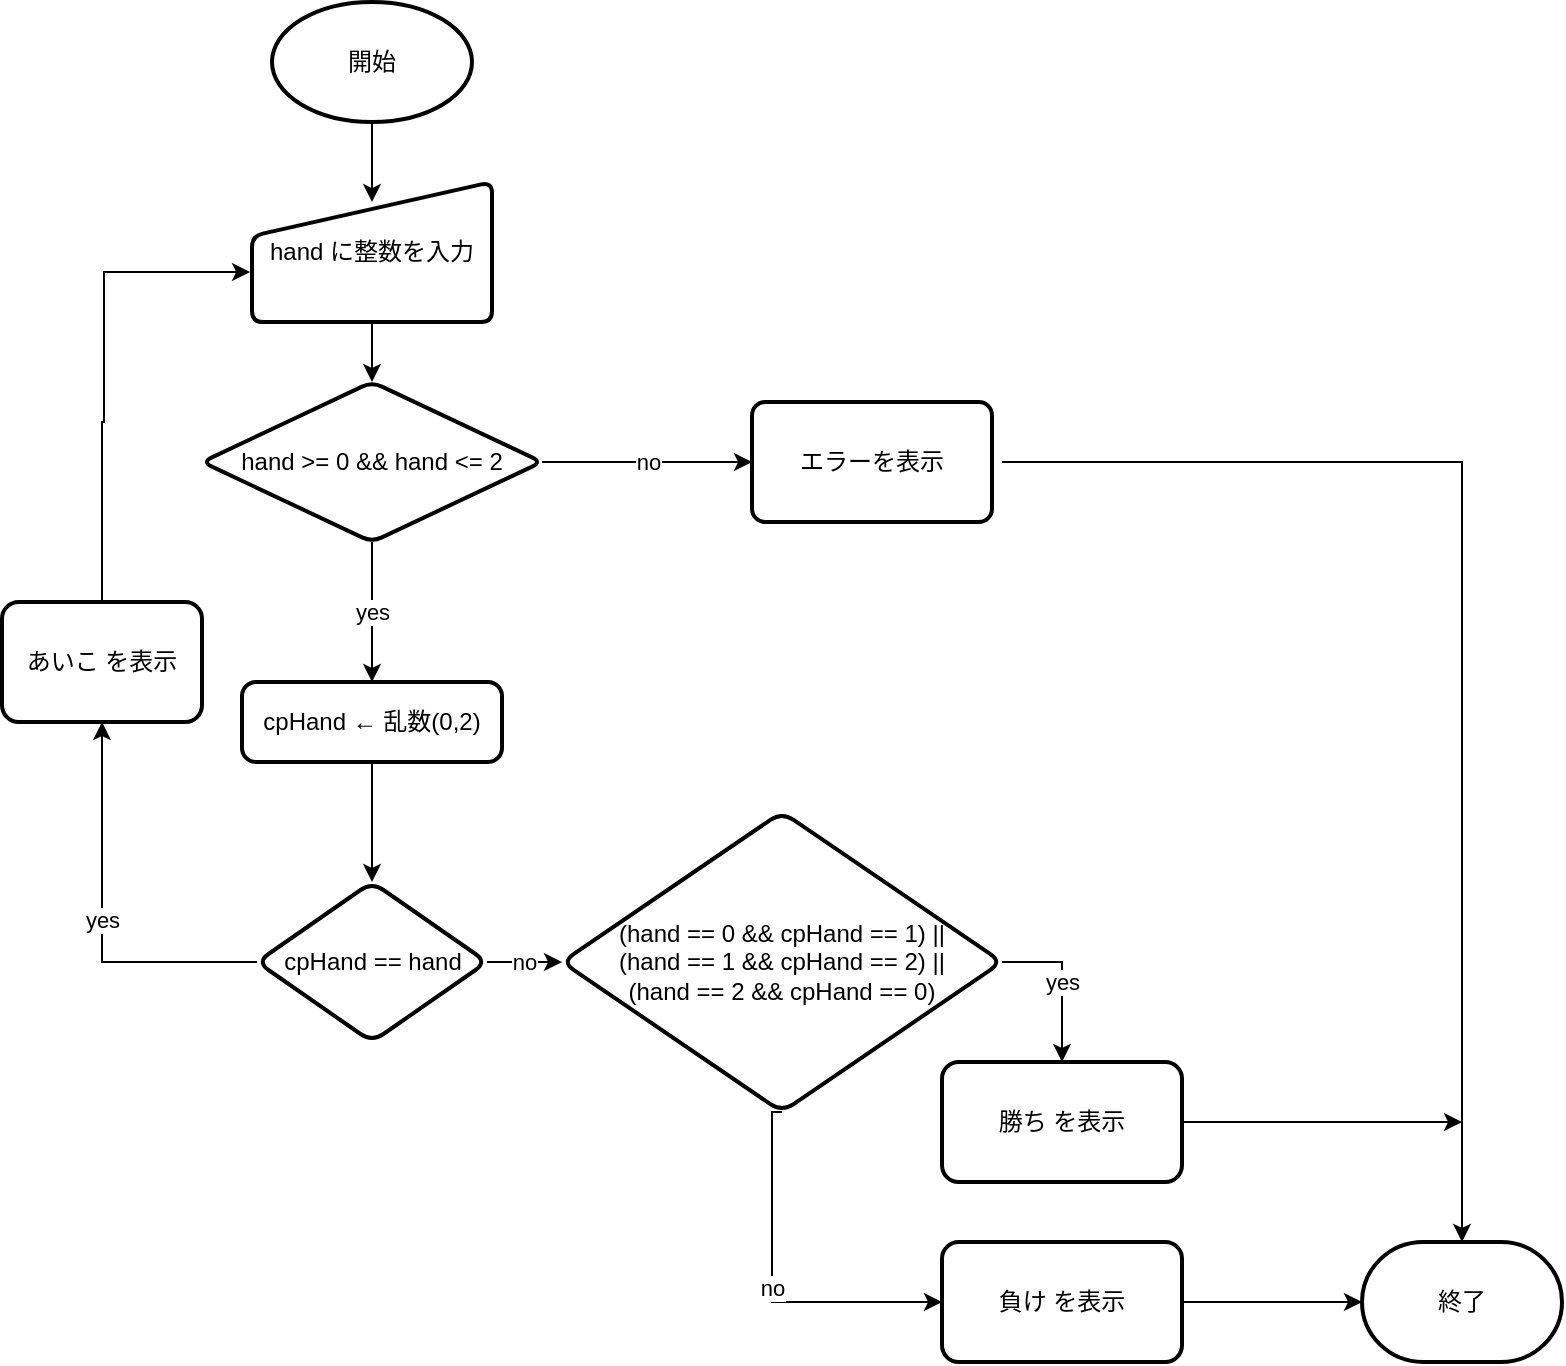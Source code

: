 <mxfile version="25.0.3">
  <diagram id="C5RBs43oDa-KdzZeNtuy" name="Page-1">
    <mxGraphModel dx="1434" dy="772" grid="1" gridSize="10" guides="1" tooltips="1" connect="1" arrows="1" fold="1" page="1" pageScale="1" pageWidth="827" pageHeight="1169" math="0" shadow="0">
      <root>
        <mxCell id="WIyWlLk6GJQsqaUBKTNV-0" />
        <mxCell id="WIyWlLk6GJQsqaUBKTNV-1" parent="WIyWlLk6GJQsqaUBKTNV-0" />
        <mxCell id="xBqng6axwrk9uRYtwMH--4" value="終了" style="strokeWidth=2;html=1;shape=mxgraph.flowchart.terminator;whiteSpace=wrap;" vertex="1" parent="WIyWlLk6GJQsqaUBKTNV-1">
          <mxGeometry x="700" y="630" width="100" height="60" as="geometry" />
        </mxCell>
        <mxCell id="xBqng6axwrk9uRYtwMH--5" value="開始" style="strokeWidth=2;html=1;shape=mxgraph.flowchart.start_1;whiteSpace=wrap;" vertex="1" parent="WIyWlLk6GJQsqaUBKTNV-1">
          <mxGeometry x="155" y="10" width="100" height="60" as="geometry" />
        </mxCell>
        <mxCell id="xBqng6axwrk9uRYtwMH--9" value="" style="edgeStyle=orthogonalEdgeStyle;rounded=0;orthogonalLoop=1;jettySize=auto;html=1;" edge="1" parent="WIyWlLk6GJQsqaUBKTNV-1" source="xBqng6axwrk9uRYtwMH--6" target="xBqng6axwrk9uRYtwMH--8">
          <mxGeometry relative="1" as="geometry" />
        </mxCell>
        <mxCell id="xBqng6axwrk9uRYtwMH--6" value="hand に整数を入力" style="html=1;strokeWidth=2;shape=manualInput;whiteSpace=wrap;rounded=1;size=27;arcSize=11;" vertex="1" parent="WIyWlLk6GJQsqaUBKTNV-1">
          <mxGeometry x="145" y="100" width="120" height="70" as="geometry" />
        </mxCell>
        <mxCell id="xBqng6axwrk9uRYtwMH--7" style="edgeStyle=orthogonalEdgeStyle;rounded=0;orthogonalLoop=1;jettySize=auto;html=1;entryX=0.5;entryY=0.143;entryDx=0;entryDy=0;entryPerimeter=0;" edge="1" parent="WIyWlLk6GJQsqaUBKTNV-1" source="xBqng6axwrk9uRYtwMH--5" target="xBqng6axwrk9uRYtwMH--6">
          <mxGeometry relative="1" as="geometry" />
        </mxCell>
        <mxCell id="xBqng6axwrk9uRYtwMH--10" value="yes" style="edgeStyle=orthogonalEdgeStyle;rounded=0;orthogonalLoop=1;jettySize=auto;html=1;exitX=0.5;exitY=1;exitDx=0;exitDy=0;entryX=0.5;entryY=0;entryDx=0;entryDy=0;" edge="1" parent="WIyWlLk6GJQsqaUBKTNV-1" source="xBqng6axwrk9uRYtwMH--8" target="xBqng6axwrk9uRYtwMH--13">
          <mxGeometry relative="1" as="geometry">
            <mxPoint x="215" y="410" as="targetPoint" />
          </mxGeometry>
        </mxCell>
        <mxCell id="xBqng6axwrk9uRYtwMH--11" value="" style="edgeStyle=orthogonalEdgeStyle;rounded=0;orthogonalLoop=1;jettySize=auto;html=1;entryX=0.5;entryY=0;entryDx=0;entryDy=0;entryPerimeter=0;" edge="1" parent="WIyWlLk6GJQsqaUBKTNV-1" target="xBqng6axwrk9uRYtwMH--4">
          <mxGeometry relative="1" as="geometry">
            <mxPoint x="740" y="660" as="targetPoint" />
            <mxPoint x="520" y="240" as="sourcePoint" />
            <Array as="points">
              <mxPoint x="750" y="240" />
            </Array>
          </mxGeometry>
        </mxCell>
        <mxCell id="xBqng6axwrk9uRYtwMH--48" value="no" style="edgeStyle=orthogonalEdgeStyle;rounded=0;orthogonalLoop=1;jettySize=auto;html=1;" edge="1" parent="WIyWlLk6GJQsqaUBKTNV-1" source="xBqng6axwrk9uRYtwMH--8" target="xBqng6axwrk9uRYtwMH--47">
          <mxGeometry relative="1" as="geometry" />
        </mxCell>
        <mxCell id="xBqng6axwrk9uRYtwMH--8" value="hand &amp;gt;= 0 &amp;amp;&amp;amp; hand &amp;lt;= 2" style="rhombus;whiteSpace=wrap;html=1;strokeWidth=2;rounded=1;arcSize=11;" vertex="1" parent="WIyWlLk6GJQsqaUBKTNV-1">
          <mxGeometry x="120" y="200" width="170" height="80" as="geometry" />
        </mxCell>
        <mxCell id="xBqng6axwrk9uRYtwMH--15" value="" style="edgeStyle=orthogonalEdgeStyle;rounded=0;orthogonalLoop=1;jettySize=auto;html=1;" edge="1" parent="WIyWlLk6GJQsqaUBKTNV-1" source="xBqng6axwrk9uRYtwMH--13" target="xBqng6axwrk9uRYtwMH--14">
          <mxGeometry relative="1" as="geometry" />
        </mxCell>
        <mxCell id="xBqng6axwrk9uRYtwMH--13" value="cpHand ← 乱数(0,2)" style="rounded=1;whiteSpace=wrap;html=1;absoluteArcSize=1;arcSize=14;strokeWidth=2;" vertex="1" parent="WIyWlLk6GJQsqaUBKTNV-1">
          <mxGeometry x="140" y="350" width="130" height="40" as="geometry" />
        </mxCell>
        <mxCell id="xBqng6axwrk9uRYtwMH--19" value="no" style="edgeStyle=orthogonalEdgeStyle;rounded=0;orthogonalLoop=1;jettySize=auto;html=1;" edge="1" parent="WIyWlLk6GJQsqaUBKTNV-1" source="xBqng6axwrk9uRYtwMH--14" target="xBqng6axwrk9uRYtwMH--18">
          <mxGeometry relative="1" as="geometry" />
        </mxCell>
        <mxCell id="xBqng6axwrk9uRYtwMH--45" value="yes" style="edgeStyle=orthogonalEdgeStyle;rounded=0;orthogonalLoop=1;jettySize=auto;html=1;" edge="1" parent="WIyWlLk6GJQsqaUBKTNV-1" source="xBqng6axwrk9uRYtwMH--14" target="xBqng6axwrk9uRYtwMH--44">
          <mxGeometry relative="1" as="geometry" />
        </mxCell>
        <mxCell id="xBqng6axwrk9uRYtwMH--14" value="cpHand == hand" style="rhombus;whiteSpace=wrap;html=1;rounded=1;arcSize=14;strokeWidth=2;" vertex="1" parent="WIyWlLk6GJQsqaUBKTNV-1">
          <mxGeometry x="147.5" y="450" width="115" height="80" as="geometry" />
        </mxCell>
        <mxCell id="xBqng6axwrk9uRYtwMH--28" value="yes" style="edgeStyle=orthogonalEdgeStyle;rounded=0;orthogonalLoop=1;jettySize=auto;html=1;exitX=1;exitY=0.5;exitDx=0;exitDy=0;" edge="1" parent="WIyWlLk6GJQsqaUBKTNV-1" source="xBqng6axwrk9uRYtwMH--18" target="xBqng6axwrk9uRYtwMH--27">
          <mxGeometry relative="1" as="geometry" />
        </mxCell>
        <mxCell id="xBqng6axwrk9uRYtwMH--31" value="no" style="edgeStyle=orthogonalEdgeStyle;rounded=0;orthogonalLoop=1;jettySize=auto;html=1;entryX=0;entryY=0.5;entryDx=0;entryDy=0;exitX=0.5;exitY=1;exitDx=0;exitDy=0;" edge="1" parent="WIyWlLk6GJQsqaUBKTNV-1" source="xBqng6axwrk9uRYtwMH--18" target="xBqng6axwrk9uRYtwMH--34">
          <mxGeometry relative="1" as="geometry">
            <mxPoint x="350" y="560" as="targetPoint" />
            <Array as="points">
              <mxPoint x="405" y="660" />
            </Array>
          </mxGeometry>
        </mxCell>
        <mxCell id="xBqng6axwrk9uRYtwMH--18" value="(hand == 0 &amp;amp;&amp;amp; cpHand == 1) ||&lt;br&gt;(hand == 1 &amp;amp;&amp;amp; cpHand == 2) ||&lt;br&gt;(hand == 2 &amp;amp;&amp;amp; cpHand == 0)" style="rhombus;whiteSpace=wrap;html=1;rounded=1;arcSize=14;strokeWidth=2;" vertex="1" parent="WIyWlLk6GJQsqaUBKTNV-1">
          <mxGeometry x="300" y="415" width="220" height="150" as="geometry" />
        </mxCell>
        <mxCell id="xBqng6axwrk9uRYtwMH--40" style="edgeStyle=orthogonalEdgeStyle;rounded=0;orthogonalLoop=1;jettySize=auto;html=1;" edge="1" parent="WIyWlLk6GJQsqaUBKTNV-1" source="xBqng6axwrk9uRYtwMH--27">
          <mxGeometry relative="1" as="geometry">
            <mxPoint x="750" y="570" as="targetPoint" />
          </mxGeometry>
        </mxCell>
        <mxCell id="xBqng6axwrk9uRYtwMH--27" value="勝ち を表示" style="whiteSpace=wrap;html=1;rounded=1;arcSize=14;strokeWidth=2;" vertex="1" parent="WIyWlLk6GJQsqaUBKTNV-1">
          <mxGeometry x="490" y="540" width="120" height="60" as="geometry" />
        </mxCell>
        <mxCell id="xBqng6axwrk9uRYtwMH--34" value="負け を表示" style="rounded=1;whiteSpace=wrap;html=1;arcSize=14;strokeWidth=2;" vertex="1" parent="WIyWlLk6GJQsqaUBKTNV-1">
          <mxGeometry x="490" y="630" width="120" height="60" as="geometry" />
        </mxCell>
        <mxCell id="xBqng6axwrk9uRYtwMH--38" style="edgeStyle=orthogonalEdgeStyle;rounded=0;orthogonalLoop=1;jettySize=auto;html=1;entryX=0;entryY=0.5;entryDx=0;entryDy=0;entryPerimeter=0;" edge="1" parent="WIyWlLk6GJQsqaUBKTNV-1" source="xBqng6axwrk9uRYtwMH--34" target="xBqng6axwrk9uRYtwMH--4">
          <mxGeometry relative="1" as="geometry" />
        </mxCell>
        <mxCell id="xBqng6axwrk9uRYtwMH--46" style="edgeStyle=orthogonalEdgeStyle;rounded=0;orthogonalLoop=1;jettySize=auto;html=1;entryX=-0.008;entryY=0.643;entryDx=0;entryDy=0;entryPerimeter=0;" edge="1" parent="WIyWlLk6GJQsqaUBKTNV-1" source="xBqng6axwrk9uRYtwMH--44" target="xBqng6axwrk9uRYtwMH--6">
          <mxGeometry relative="1" as="geometry">
            <mxPoint x="70" y="140" as="targetPoint" />
            <Array as="points">
              <mxPoint x="70" y="220" />
              <mxPoint x="71" y="220" />
              <mxPoint x="71" y="145" />
            </Array>
          </mxGeometry>
        </mxCell>
        <mxCell id="xBqng6axwrk9uRYtwMH--44" value="あいこ を表示" style="whiteSpace=wrap;html=1;rounded=1;arcSize=14;strokeWidth=2;" vertex="1" parent="WIyWlLk6GJQsqaUBKTNV-1">
          <mxGeometry x="20" y="310" width="100" height="60" as="geometry" />
        </mxCell>
        <mxCell id="xBqng6axwrk9uRYtwMH--47" value="エラーを表示" style="whiteSpace=wrap;html=1;strokeWidth=2;rounded=1;arcSize=11;" vertex="1" parent="WIyWlLk6GJQsqaUBKTNV-1">
          <mxGeometry x="395" y="210" width="120" height="60" as="geometry" />
        </mxCell>
      </root>
    </mxGraphModel>
  </diagram>
</mxfile>
